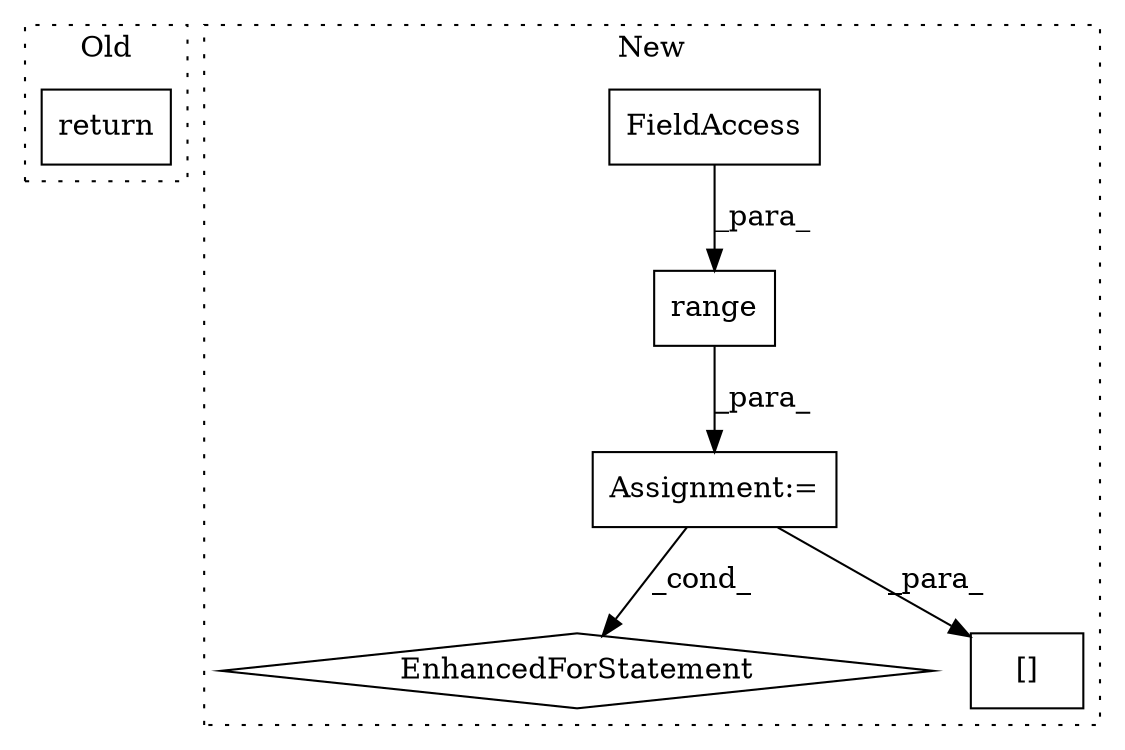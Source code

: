 digraph G {
subgraph cluster0 {
1 [label="return" a="41" s="1152" l="12" shape="box"];
label = "Old";
style="dotted";
}
subgraph cluster1 {
2 [label="range" a="32" s="1323,1342" l="6,1" shape="box"];
3 [label="FieldAccess" a="22" s="1329" l="13" shape="box"];
4 [label="Assignment:=" a="7" s="1262,1343" l="53,2" shape="box"];
5 [label="EnhancedForStatement" a="70" s="1262,1343" l="53,2" shape="diamond"];
6 [label="[]" a="2" s="1382,1397" l="14,1" shape="box"];
label = "New";
style="dotted";
}
2 -> 4 [label="_para_"];
3 -> 2 [label="_para_"];
4 -> 5 [label="_cond_"];
4 -> 6 [label="_para_"];
}